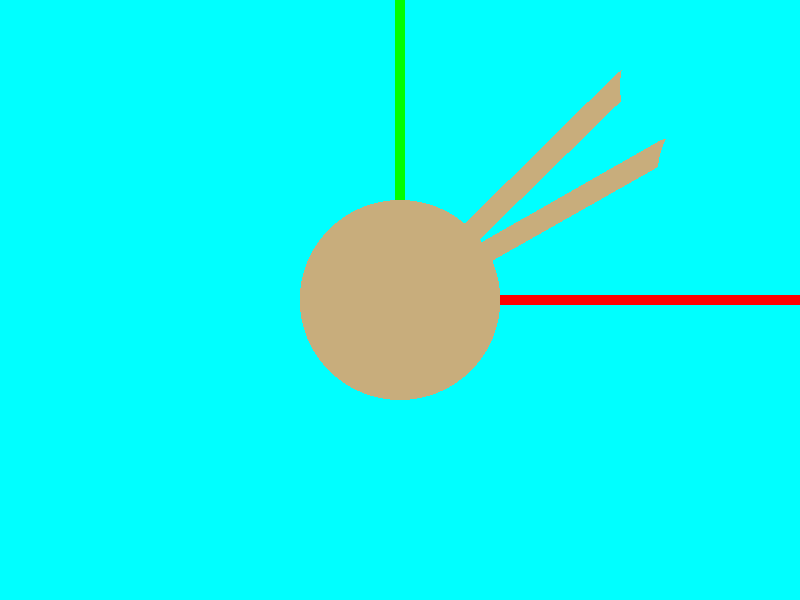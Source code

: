 #include "colors.inc"
#include "stones.inc"
#include "metals.inc"
background { color Cyan }
camera {
  location <0, 1, -6>
  look_at  <0, 0,  0>
}
light_source { <-10, 10, -20> color White}

cylinder {
  <0,0,0> <10,0,0> .05
  pigment { color Red }
}
cylinder {
  <0,0,0> <0,10,0> .05
  pigment { color Green }
}

sphere {
  <0, 0, 0>, 1
  texture {
    T_Brass_3A
    finish { phong 1 }
    normal { bumps 0.05 scale 0.05 }  
  }
}

#declare hand_main = box {
  // near lower left, far upper right 
  <0,-.10,-.1>, <3,.10,0>
  texture {
    T_Brass_3A
    finish { phong 1 }
    normal { bumps 0.05 scale 0.05 }  
  }
}

#declare cutout_x = 3.4;
#declare cutout_y = -.46;
#declare cutout_r = .7;
#declare hand_cutout = cylinder {
  <cutout_x,cutout_y,.2>, <cutout_x,cutout_y,-.2> cutout_r
  pigment { color Yellow }
}

#declare hand = difference {
  object { hand_main }
  object { hand_cutout }
}


object {
  hand
  rotate <0,0,45>
  translate <0,0,-.1>
}

object {
  hand
  rotate <0,0,30>
}
